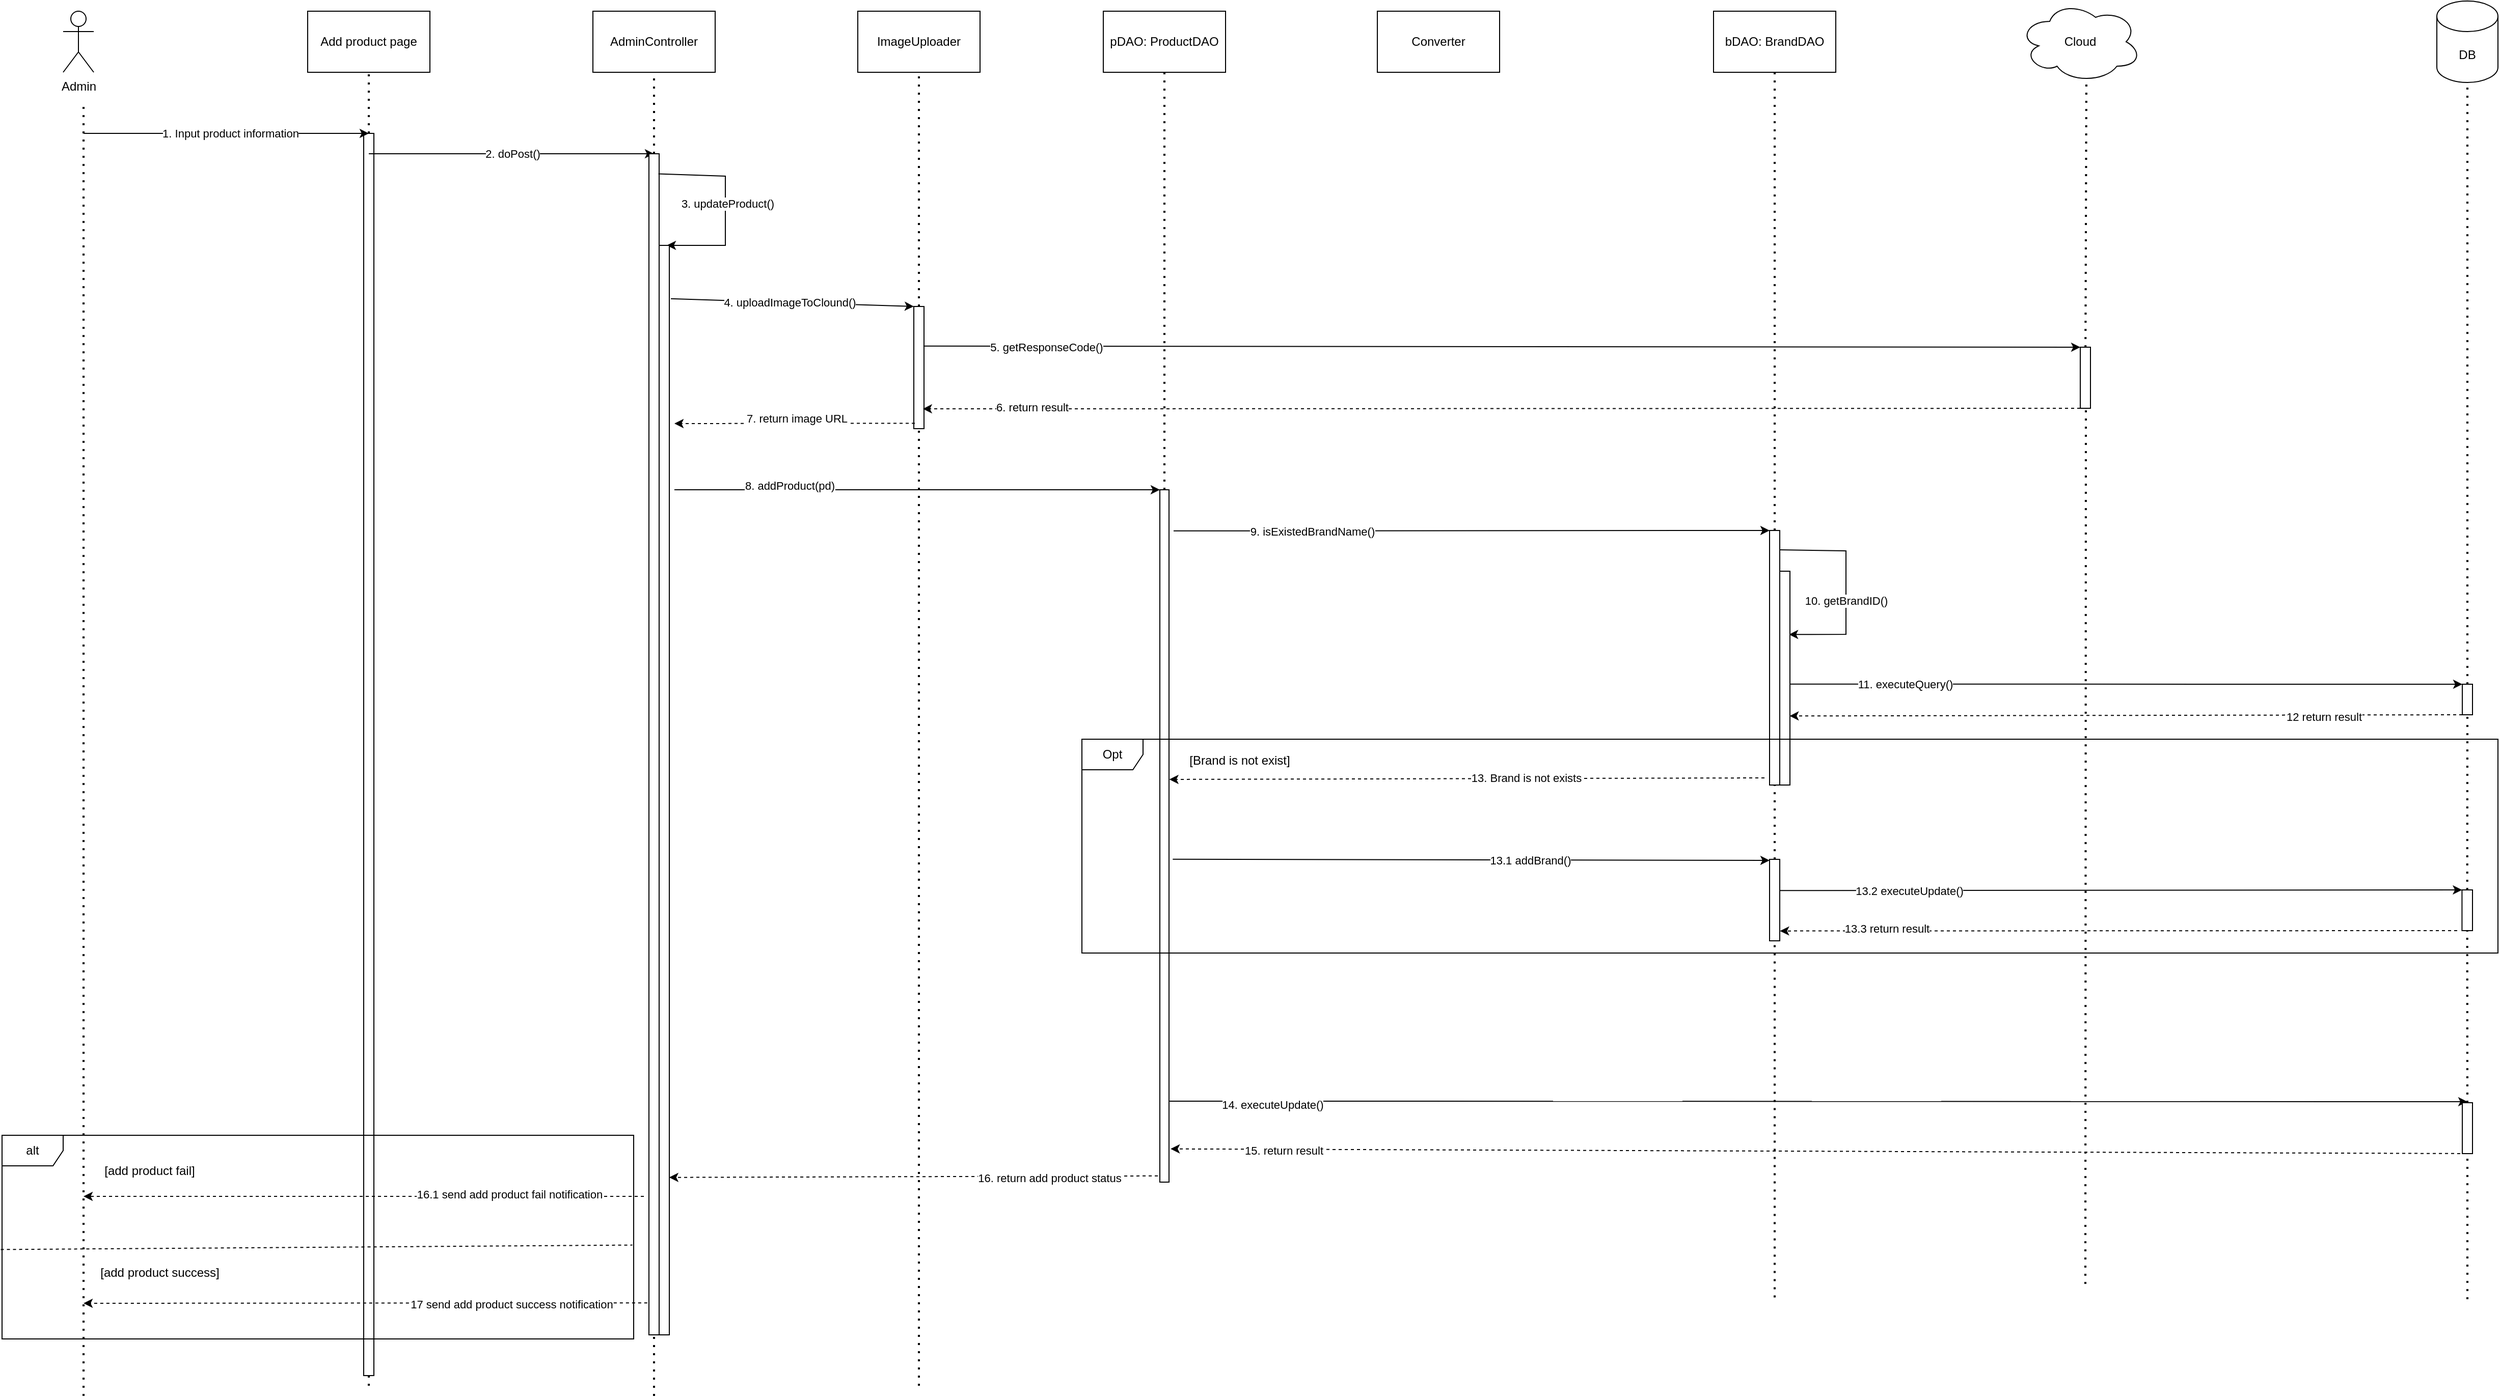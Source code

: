 <mxfile version="22.0.0" type="device">
  <diagram id="C5RBs43oDa-KdzZeNtuy" name="Page-1">
    <mxGraphModel dx="2600" dy="1217" grid="1" gridSize="10" guides="1" tooltips="1" connect="1" arrows="1" fold="1" page="1" pageScale="1" pageWidth="827" pageHeight="1169" math="0" shadow="0">
      <root>
        <mxCell id="WIyWlLk6GJQsqaUBKTNV-0" />
        <mxCell id="WIyWlLk6GJQsqaUBKTNV-1" parent="WIyWlLk6GJQsqaUBKTNV-0" />
        <mxCell id="mtUjhzyK3iKHUBXVacQ6-0" value="" style="rounded=0;whiteSpace=wrap;html=1;" vertex="1" parent="WIyWlLk6GJQsqaUBKTNV-1">
          <mxGeometry x="395" y="210" width="10" height="1220" as="geometry" />
        </mxCell>
        <mxCell id="jX_GD5bZqcwz75eiYxPs-16" value="Admin" style="shape=umlActor;verticalLabelPosition=bottom;verticalAlign=top;html=1;outlineConnect=0;" parent="WIyWlLk6GJQsqaUBKTNV-1" vertex="1">
          <mxGeometry x="100" y="90" width="30" height="60" as="geometry" />
        </mxCell>
        <mxCell id="jX_GD5bZqcwz75eiYxPs-17" value="" style="endArrow=none;dashed=1;html=1;dashPattern=1 3;strokeWidth=2;rounded=0;" parent="WIyWlLk6GJQsqaUBKTNV-1" edge="1">
          <mxGeometry width="50" height="50" relative="1" as="geometry">
            <mxPoint x="120" y="1450" as="sourcePoint" />
            <mxPoint x="120" y="180" as="targetPoint" />
          </mxGeometry>
        </mxCell>
        <mxCell id="jX_GD5bZqcwz75eiYxPs-19" value="Add product page" style="rounded=0;whiteSpace=wrap;html=1;" parent="WIyWlLk6GJQsqaUBKTNV-1" vertex="1">
          <mxGeometry x="340" y="90" width="120" height="60" as="geometry" />
        </mxCell>
        <mxCell id="jX_GD5bZqcwz75eiYxPs-20" value="" style="endArrow=none;dashed=1;html=1;dashPattern=1 3;strokeWidth=2;rounded=0;entryX=0.5;entryY=1;entryDx=0;entryDy=0;" parent="WIyWlLk6GJQsqaUBKTNV-1" target="jX_GD5bZqcwz75eiYxPs-19" edge="1" source="mtUjhzyK3iKHUBXVacQ6-0">
          <mxGeometry width="50" height="50" relative="1" as="geometry">
            <mxPoint x="400" y="1440" as="sourcePoint" />
            <mxPoint x="350" y="250" as="targetPoint" />
          </mxGeometry>
        </mxCell>
        <mxCell id="jX_GD5bZqcwz75eiYxPs-21" value="AdminController" style="rounded=0;whiteSpace=wrap;html=1;" parent="WIyWlLk6GJQsqaUBKTNV-1" vertex="1">
          <mxGeometry x="620" y="90" width="120" height="60" as="geometry" />
        </mxCell>
        <mxCell id="jX_GD5bZqcwz75eiYxPs-22" value="" style="endArrow=none;dashed=1;html=1;dashPattern=1 3;strokeWidth=2;rounded=0;entryX=0.5;entryY=1;entryDx=0;entryDy=0;" parent="WIyWlLk6GJQsqaUBKTNV-1" source="jX_GD5bZqcwz75eiYxPs-43" target="jX_GD5bZqcwz75eiYxPs-21" edge="1">
          <mxGeometry width="50" height="50" relative="1" as="geometry">
            <mxPoint x="680" y="1160" as="sourcePoint" />
            <mxPoint x="410" y="160" as="targetPoint" />
          </mxGeometry>
        </mxCell>
        <mxCell id="jX_GD5bZqcwz75eiYxPs-23" value="ImageUploader" style="rounded=0;whiteSpace=wrap;html=1;" parent="WIyWlLk6GJQsqaUBKTNV-1" vertex="1">
          <mxGeometry x="880" y="90" width="120" height="60" as="geometry" />
        </mxCell>
        <mxCell id="jX_GD5bZqcwz75eiYxPs-24" value="pDAO: ProductDAO" style="rounded=0;whiteSpace=wrap;html=1;" parent="WIyWlLk6GJQsqaUBKTNV-1" vertex="1">
          <mxGeometry x="1121" y="90" width="120" height="60" as="geometry" />
        </mxCell>
        <mxCell id="jX_GD5bZqcwz75eiYxPs-25" value="" style="endArrow=none;dashed=1;html=1;dashPattern=1 3;strokeWidth=2;rounded=0;entryX=0.5;entryY=1;entryDx=0;entryDy=0;" parent="WIyWlLk6GJQsqaUBKTNV-1" source="jX_GD5bZqcwz75eiYxPs-49" target="jX_GD5bZqcwz75eiYxPs-23" edge="1">
          <mxGeometry width="50" height="50" relative="1" as="geometry">
            <mxPoint x="940" y="1160" as="sourcePoint" />
            <mxPoint x="690" y="160" as="targetPoint" />
          </mxGeometry>
        </mxCell>
        <mxCell id="jX_GD5bZqcwz75eiYxPs-26" value="" style="endArrow=none;dashed=1;html=1;dashPattern=1 3;strokeWidth=2;rounded=0;entryX=0.5;entryY=1;entryDx=0;entryDy=0;" parent="WIyWlLk6GJQsqaUBKTNV-1" source="jX_GD5bZqcwz75eiYxPs-62" target="jX_GD5bZqcwz75eiYxPs-24" edge="1">
          <mxGeometry width="50" height="50" relative="1" as="geometry">
            <mxPoint x="1180" y="1160" as="sourcePoint" />
            <mxPoint x="700" y="170" as="targetPoint" />
            <Array as="points" />
          </mxGeometry>
        </mxCell>
        <mxCell id="jX_GD5bZqcwz75eiYxPs-27" value="Converter" style="rounded=0;whiteSpace=wrap;html=1;" parent="WIyWlLk6GJQsqaUBKTNV-1" vertex="1">
          <mxGeometry x="1390" y="90" width="120" height="60" as="geometry" />
        </mxCell>
        <mxCell id="jX_GD5bZqcwz75eiYxPs-28" value="Cloud" style="ellipse;shape=cloud;whiteSpace=wrap;html=1;" parent="WIyWlLk6GJQsqaUBKTNV-1" vertex="1">
          <mxGeometry x="2020" y="80" width="120" height="80" as="geometry" />
        </mxCell>
        <mxCell id="jX_GD5bZqcwz75eiYxPs-29" value="DB" style="shape=cylinder3;whiteSpace=wrap;html=1;boundedLbl=1;backgroundOutline=1;size=15;" parent="WIyWlLk6GJQsqaUBKTNV-1" vertex="1">
          <mxGeometry x="2430" y="80" width="60" height="80" as="geometry" />
        </mxCell>
        <mxCell id="jX_GD5bZqcwz75eiYxPs-37" value="" style="endArrow=none;dashed=1;html=1;dashPattern=1 3;strokeWidth=2;rounded=0;entryX=0.55;entryY=0.95;entryDx=0;entryDy=0;entryPerimeter=0;" parent="WIyWlLk6GJQsqaUBKTNV-1" source="jX_GD5bZqcwz75eiYxPs-54" target="jX_GD5bZqcwz75eiYxPs-28" edge="1">
          <mxGeometry width="50" height="50" relative="1" as="geometry">
            <mxPoint x="1720" y="1130" as="sourcePoint" />
            <mxPoint x="1201" y="170" as="targetPoint" />
            <Array as="points" />
          </mxGeometry>
        </mxCell>
        <mxCell id="jX_GD5bZqcwz75eiYxPs-38" value="" style="endArrow=none;dashed=1;html=1;dashPattern=1 3;strokeWidth=2;rounded=0;entryX=0.5;entryY=1;entryDx=0;entryDy=0;entryPerimeter=0;" parent="WIyWlLk6GJQsqaUBKTNV-1" source="jX_GD5bZqcwz75eiYxPs-104" target="jX_GD5bZqcwz75eiYxPs-29" edge="1">
          <mxGeometry width="50" height="50" relative="1" as="geometry">
            <mxPoint x="2460" y="1152.645" as="sourcePoint" />
            <mxPoint x="1681" y="180" as="targetPoint" />
            <Array as="points" />
          </mxGeometry>
        </mxCell>
        <mxCell id="jX_GD5bZqcwz75eiYxPs-39" value="" style="endArrow=classic;html=1;rounded=0;" parent="WIyWlLk6GJQsqaUBKTNV-1" edge="1">
          <mxGeometry width="50" height="50" relative="1" as="geometry">
            <mxPoint x="120" y="210" as="sourcePoint" />
            <mxPoint x="400" y="210" as="targetPoint" />
          </mxGeometry>
        </mxCell>
        <mxCell id="jX_GD5bZqcwz75eiYxPs-40" value="1. Input product information" style="edgeLabel;html=1;align=center;verticalAlign=middle;resizable=0;points=[];" parent="jX_GD5bZqcwz75eiYxPs-39" vertex="1" connectable="0">
          <mxGeometry x="0.026" y="3" relative="1" as="geometry">
            <mxPoint y="3" as="offset" />
          </mxGeometry>
        </mxCell>
        <mxCell id="jX_GD5bZqcwz75eiYxPs-41" value="" style="endArrow=classic;html=1;rounded=0;" parent="WIyWlLk6GJQsqaUBKTNV-1" edge="1">
          <mxGeometry width="50" height="50" relative="1" as="geometry">
            <mxPoint x="400" y="230" as="sourcePoint" />
            <mxPoint x="680" y="230" as="targetPoint" />
          </mxGeometry>
        </mxCell>
        <mxCell id="jX_GD5bZqcwz75eiYxPs-42" value="2. doPost()" style="edgeLabel;html=1;align=center;verticalAlign=middle;resizable=0;points=[];" parent="jX_GD5bZqcwz75eiYxPs-41" vertex="1" connectable="0">
          <mxGeometry x="0.252" y="-2" relative="1" as="geometry">
            <mxPoint x="-35" y="-2" as="offset" />
          </mxGeometry>
        </mxCell>
        <mxCell id="jX_GD5bZqcwz75eiYxPs-44" value="" style="endArrow=none;dashed=1;html=1;dashPattern=1 3;strokeWidth=2;rounded=0;entryX=0.5;entryY=1;entryDx=0;entryDy=0;" parent="WIyWlLk6GJQsqaUBKTNV-1" target="jX_GD5bZqcwz75eiYxPs-43" edge="1">
          <mxGeometry width="50" height="50" relative="1" as="geometry">
            <mxPoint x="680" y="1450" as="sourcePoint" />
            <mxPoint x="680" y="150" as="targetPoint" />
          </mxGeometry>
        </mxCell>
        <mxCell id="jX_GD5bZqcwz75eiYxPs-43" value="" style="rounded=0;whiteSpace=wrap;html=1;" parent="WIyWlLk6GJQsqaUBKTNV-1" vertex="1">
          <mxGeometry x="675" y="230" width="10" height="1160" as="geometry" />
        </mxCell>
        <mxCell id="jX_GD5bZqcwz75eiYxPs-45" value="" style="endArrow=classic;html=1;rounded=0;entryX=0.75;entryY=0;entryDx=0;entryDy=0;exitX=0.929;exitY=0.017;exitDx=0;exitDy=0;exitPerimeter=0;" parent="WIyWlLk6GJQsqaUBKTNV-1" source="jX_GD5bZqcwz75eiYxPs-43" target="jX_GD5bZqcwz75eiYxPs-46" edge="1">
          <mxGeometry width="50" height="50" relative="1" as="geometry">
            <mxPoint x="690" y="250" as="sourcePoint" />
            <mxPoint x="740" y="250" as="targetPoint" />
            <Array as="points">
              <mxPoint x="750" y="252" />
              <mxPoint x="750" y="320" />
            </Array>
          </mxGeometry>
        </mxCell>
        <mxCell id="jX_GD5bZqcwz75eiYxPs-47" value="3. updateProduct()" style="edgeLabel;html=1;align=center;verticalAlign=middle;resizable=0;points=[];" parent="jX_GD5bZqcwz75eiYxPs-45" vertex="1" connectable="0">
          <mxGeometry x="-0.039" y="2" relative="1" as="geometry">
            <mxPoint as="offset" />
          </mxGeometry>
        </mxCell>
        <mxCell id="jX_GD5bZqcwz75eiYxPs-46" value="" style="rounded=0;whiteSpace=wrap;html=1;" parent="WIyWlLk6GJQsqaUBKTNV-1" vertex="1">
          <mxGeometry x="685" y="320" width="10" height="1070" as="geometry" />
        </mxCell>
        <mxCell id="jX_GD5bZqcwz75eiYxPs-48" value="" style="endArrow=classic;html=1;rounded=0;entryX=0;entryY=0;entryDx=0;entryDy=0;exitX=1.151;exitY=0.049;exitDx=0;exitDy=0;exitPerimeter=0;" parent="WIyWlLk6GJQsqaUBKTNV-1" source="jX_GD5bZqcwz75eiYxPs-46" target="jX_GD5bZqcwz75eiYxPs-49" edge="1">
          <mxGeometry width="50" height="50" relative="1" as="geometry">
            <mxPoint x="700" y="380" as="sourcePoint" />
            <mxPoint x="930" y="380" as="targetPoint" />
          </mxGeometry>
        </mxCell>
        <mxCell id="jX_GD5bZqcwz75eiYxPs-51" value="4. uploadImageToClound()" style="edgeLabel;html=1;align=center;verticalAlign=middle;resizable=0;points=[];" parent="jX_GD5bZqcwz75eiYxPs-48" vertex="1" connectable="0">
          <mxGeometry x="-0.11" y="-1" relative="1" as="geometry">
            <mxPoint x="10" y="-1" as="offset" />
          </mxGeometry>
        </mxCell>
        <mxCell id="jX_GD5bZqcwz75eiYxPs-50" value="" style="endArrow=none;dashed=1;html=1;dashPattern=1 3;strokeWidth=2;rounded=0;entryX=0.5;entryY=1;entryDx=0;entryDy=0;" parent="WIyWlLk6GJQsqaUBKTNV-1" target="jX_GD5bZqcwz75eiYxPs-49" edge="1">
          <mxGeometry width="50" height="50" relative="1" as="geometry">
            <mxPoint x="940" y="1440" as="sourcePoint" />
            <mxPoint x="940" y="150" as="targetPoint" />
          </mxGeometry>
        </mxCell>
        <mxCell id="jX_GD5bZqcwz75eiYxPs-49" value="" style="rounded=0;whiteSpace=wrap;html=1;" parent="WIyWlLk6GJQsqaUBKTNV-1" vertex="1">
          <mxGeometry x="935" y="380" width="10" height="120" as="geometry" />
        </mxCell>
        <mxCell id="jX_GD5bZqcwz75eiYxPs-52" value="" style="endArrow=classic;html=1;rounded=0;exitX=0.94;exitY=0.324;exitDx=0;exitDy=0;exitPerimeter=0;entryX=0;entryY=0;entryDx=0;entryDy=0;" parent="WIyWlLk6GJQsqaUBKTNV-1" source="jX_GD5bZqcwz75eiYxPs-49" target="jX_GD5bZqcwz75eiYxPs-54" edge="1">
          <mxGeometry width="50" height="50" relative="1" as="geometry">
            <mxPoint x="970.0" y="420.0" as="sourcePoint" />
            <mxPoint x="2070" y="420" as="targetPoint" />
          </mxGeometry>
        </mxCell>
        <mxCell id="jX_GD5bZqcwz75eiYxPs-53" value="5. getResponseCode()" style="edgeLabel;html=1;align=center;verticalAlign=middle;resizable=0;points=[];" parent="jX_GD5bZqcwz75eiYxPs-52" vertex="1" connectable="0">
          <mxGeometry x="-0.168" y="-2" relative="1" as="geometry">
            <mxPoint x="-352" y="-2" as="offset" />
          </mxGeometry>
        </mxCell>
        <mxCell id="jX_GD5bZqcwz75eiYxPs-55" value="" style="endArrow=none;dashed=1;html=1;dashPattern=1 3;strokeWidth=2;rounded=0;entryX=0.55;entryY=0.95;entryDx=0;entryDy=0;entryPerimeter=0;" parent="WIyWlLk6GJQsqaUBKTNV-1" target="jX_GD5bZqcwz75eiYxPs-54" edge="1">
          <mxGeometry width="50" height="50" relative="1" as="geometry">
            <mxPoint x="2085" y="1340" as="sourcePoint" />
            <mxPoint x="1720" y="156" as="targetPoint" />
            <Array as="points" />
          </mxGeometry>
        </mxCell>
        <mxCell id="jX_GD5bZqcwz75eiYxPs-54" value="" style="rounded=0;whiteSpace=wrap;html=1;" parent="WIyWlLk6GJQsqaUBKTNV-1" vertex="1">
          <mxGeometry x="2080" y="420" width="10" height="60" as="geometry" />
        </mxCell>
        <mxCell id="jX_GD5bZqcwz75eiYxPs-56" value="" style="endArrow=classic;html=1;rounded=0;dashed=1;entryX=0.885;entryY=0.838;entryDx=0;entryDy=0;entryPerimeter=0;exitX=0;exitY=1;exitDx=0;exitDy=0;" parent="WIyWlLk6GJQsqaUBKTNV-1" source="jX_GD5bZqcwz75eiYxPs-54" target="jX_GD5bZqcwz75eiYxPs-49" edge="1">
          <mxGeometry width="50" height="50" relative="1" as="geometry">
            <mxPoint x="1660" y="481" as="sourcePoint" />
            <mxPoint x="958.021" y="480" as="targetPoint" />
          </mxGeometry>
        </mxCell>
        <mxCell id="jX_GD5bZqcwz75eiYxPs-57" value="6. return result" style="edgeLabel;html=1;align=center;verticalAlign=middle;resizable=0;points=[];" parent="jX_GD5bZqcwz75eiYxPs-56" vertex="1" connectable="0">
          <mxGeometry x="0.009" y="-2" relative="1" as="geometry">
            <mxPoint x="-456" as="offset" />
          </mxGeometry>
        </mxCell>
        <mxCell id="jX_GD5bZqcwz75eiYxPs-58" value="" style="endArrow=classic;html=1;rounded=0;exitX=0.101;exitY=0.956;exitDx=0;exitDy=0;exitPerimeter=0;dashed=1;" parent="WIyWlLk6GJQsqaUBKTNV-1" source="jX_GD5bZqcwz75eiYxPs-49" edge="1">
          <mxGeometry width="50" height="50" relative="1" as="geometry">
            <mxPoint x="830" y="560" as="sourcePoint" />
            <mxPoint x="700" y="495" as="targetPoint" />
          </mxGeometry>
        </mxCell>
        <mxCell id="jX_GD5bZqcwz75eiYxPs-59" value="7. return image URL" style="edgeLabel;html=1;align=center;verticalAlign=middle;resizable=0;points=[];" parent="jX_GD5bZqcwz75eiYxPs-58" vertex="1" connectable="0">
          <mxGeometry x="0.559" y="1" relative="1" as="geometry">
            <mxPoint x="68" y="-6" as="offset" />
          </mxGeometry>
        </mxCell>
        <mxCell id="jX_GD5bZqcwz75eiYxPs-60" value="" style="endArrow=classic;html=1;rounded=0;entryX=0;entryY=0;entryDx=0;entryDy=0;" parent="WIyWlLk6GJQsqaUBKTNV-1" target="jX_GD5bZqcwz75eiYxPs-62" edge="1">
          <mxGeometry width="50" height="50" relative="1" as="geometry">
            <mxPoint x="700" y="560" as="sourcePoint" />
            <mxPoint x="1171.039" y="560" as="targetPoint" />
          </mxGeometry>
        </mxCell>
        <mxCell id="jX_GD5bZqcwz75eiYxPs-61" value="8. addProduct(pd)" style="edgeLabel;html=1;align=center;verticalAlign=middle;resizable=0;points=[];" parent="jX_GD5bZqcwz75eiYxPs-60" vertex="1" connectable="0">
          <mxGeometry x="0.196" y="4" relative="1" as="geometry">
            <mxPoint x="-172" as="offset" />
          </mxGeometry>
        </mxCell>
        <mxCell id="jX_GD5bZqcwz75eiYxPs-63" value="" style="endArrow=none;dashed=1;html=1;dashPattern=1 3;strokeWidth=2;rounded=0;entryX=0.5;entryY=1;entryDx=0;entryDy=0;" parent="WIyWlLk6GJQsqaUBKTNV-1" target="jX_GD5bZqcwz75eiYxPs-62" edge="1">
          <mxGeometry width="50" height="50" relative="1" as="geometry">
            <mxPoint x="1180" y="1160" as="sourcePoint" />
            <mxPoint x="1181" y="150" as="targetPoint" />
            <Array as="points" />
          </mxGeometry>
        </mxCell>
        <mxCell id="jX_GD5bZqcwz75eiYxPs-62" value="" style="rounded=0;whiteSpace=wrap;html=1;" parent="WIyWlLk6GJQsqaUBKTNV-1" vertex="1">
          <mxGeometry x="1176.5" y="560" width="9" height="680" as="geometry" />
        </mxCell>
        <mxCell id="jX_GD5bZqcwz75eiYxPs-94" value="bDAO: BrandDAO" style="rounded=0;whiteSpace=wrap;html=1;" parent="WIyWlLk6GJQsqaUBKTNV-1" vertex="1">
          <mxGeometry x="1720" y="90" width="120" height="60" as="geometry" />
        </mxCell>
        <mxCell id="jX_GD5bZqcwz75eiYxPs-98" value="" style="endArrow=none;dashed=1;html=1;dashPattern=1 3;strokeWidth=2;rounded=0;entryX=0.5;entryY=1;entryDx=0;entryDy=0;" parent="WIyWlLk6GJQsqaUBKTNV-1" source="jX_GD5bZqcwz75eiYxPs-109" target="jX_GD5bZqcwz75eiYxPs-94" edge="1">
          <mxGeometry width="50" height="50" relative="1" as="geometry">
            <mxPoint x="1780" y="1160" as="sourcePoint" />
            <mxPoint x="2000" y="360" as="targetPoint" />
          </mxGeometry>
        </mxCell>
        <mxCell id="jX_GD5bZqcwz75eiYxPs-99" value="" style="endArrow=classic;html=1;rounded=0;entryX=0;entryY=0;entryDx=0;entryDy=0;exitX=1.5;exitY=0.22;exitDx=0;exitDy=0;exitPerimeter=0;" parent="WIyWlLk6GJQsqaUBKTNV-1" edge="1">
          <mxGeometry width="50" height="50" relative="1" as="geometry">
            <mxPoint x="1190" y="600.4" as="sourcePoint" />
            <mxPoint x="1775" y="600" as="targetPoint" />
          </mxGeometry>
        </mxCell>
        <mxCell id="jX_GD5bZqcwz75eiYxPs-100" value="9. isExistedBrandName()" style="edgeLabel;html=1;align=center;verticalAlign=middle;resizable=0;points=[];" parent="jX_GD5bZqcwz75eiYxPs-99" vertex="1" connectable="0">
          <mxGeometry x="-0.332" y="-5" relative="1" as="geometry">
            <mxPoint x="-60" y="-5" as="offset" />
          </mxGeometry>
        </mxCell>
        <mxCell id="jX_GD5bZqcwz75eiYxPs-105" value="" style="endArrow=none;dashed=1;html=1;dashPattern=1 3;strokeWidth=2;rounded=0;entryX=0.5;entryY=1;entryDx=0;entryDy=0;entryPerimeter=0;" parent="WIyWlLk6GJQsqaUBKTNV-1" source="jX_GD5bZqcwz75eiYxPs-127" target="jX_GD5bZqcwz75eiYxPs-104" edge="1">
          <mxGeometry width="50" height="50" relative="1" as="geometry">
            <mxPoint x="2460" y="1152.645" as="sourcePoint" />
            <mxPoint x="2460" y="160" as="targetPoint" />
            <Array as="points" />
          </mxGeometry>
        </mxCell>
        <mxCell id="jX_GD5bZqcwz75eiYxPs-104" value="" style="rounded=0;whiteSpace=wrap;html=1;" parent="WIyWlLk6GJQsqaUBKTNV-1" vertex="1">
          <mxGeometry x="2455" y="751" width="10" height="30" as="geometry" />
        </mxCell>
        <mxCell id="jX_GD5bZqcwz75eiYxPs-110" value="" style="endArrow=none;dashed=1;html=1;dashPattern=1 3;strokeWidth=2;rounded=0;entryX=0.5;entryY=1;entryDx=0;entryDy=0;" parent="WIyWlLk6GJQsqaUBKTNV-1" source="jX_GD5bZqcwz75eiYxPs-124" target="jX_GD5bZqcwz75eiYxPs-109" edge="1">
          <mxGeometry width="50" height="50" relative="1" as="geometry">
            <mxPoint x="1780" y="1160" as="sourcePoint" />
            <mxPoint x="1780" y="150" as="targetPoint" />
          </mxGeometry>
        </mxCell>
        <mxCell id="jX_GD5bZqcwz75eiYxPs-109" value="" style="rounded=0;whiteSpace=wrap;html=1;" parent="WIyWlLk6GJQsqaUBKTNV-1" vertex="1">
          <mxGeometry x="1775" y="600" width="10" height="250" as="geometry" />
        </mxCell>
        <mxCell id="jX_GD5bZqcwz75eiYxPs-111" value="" style="endArrow=classic;html=1;rounded=0;exitX=1.001;exitY=0.076;exitDx=0;exitDy=0;exitPerimeter=0;entryX=0.905;entryY=0.296;entryDx=0;entryDy=0;entryPerimeter=0;" parent="WIyWlLk6GJQsqaUBKTNV-1" source="jX_GD5bZqcwz75eiYxPs-109" target="jX_GD5bZqcwz75eiYxPs-112" edge="1">
          <mxGeometry width="50" height="50" relative="1" as="geometry">
            <mxPoint x="1800" y="760" as="sourcePoint" />
            <mxPoint x="1800" y="832" as="targetPoint" />
            <Array as="points">
              <mxPoint x="1850" y="620" />
              <mxPoint x="1850" y="702" />
            </Array>
          </mxGeometry>
        </mxCell>
        <mxCell id="jX_GD5bZqcwz75eiYxPs-113" value="10. getBrandID()" style="edgeLabel;html=1;align=center;verticalAlign=middle;resizable=0;points=[];" parent="jX_GD5bZqcwz75eiYxPs-111" vertex="1" connectable="0">
          <mxGeometry x="0.118" relative="1" as="geometry">
            <mxPoint as="offset" />
          </mxGeometry>
        </mxCell>
        <mxCell id="jX_GD5bZqcwz75eiYxPs-112" value="" style="rounded=0;whiteSpace=wrap;html=1;" parent="WIyWlLk6GJQsqaUBKTNV-1" vertex="1">
          <mxGeometry x="1785" y="640" width="10" height="210" as="geometry" />
        </mxCell>
        <mxCell id="jX_GD5bZqcwz75eiYxPs-114" value="" style="endArrow=classic;html=1;rounded=0;entryX=0;entryY=0;entryDx=0;entryDy=0;exitX=1.023;exitY=0.528;exitDx=0;exitDy=0;exitPerimeter=0;" parent="WIyWlLk6GJQsqaUBKTNV-1" source="jX_GD5bZqcwz75eiYxPs-112" target="jX_GD5bZqcwz75eiYxPs-104" edge="1">
          <mxGeometry width="50" height="50" relative="1" as="geometry">
            <mxPoint x="1800" y="880" as="sourcePoint" />
            <mxPoint x="2444.476" y="880" as="targetPoint" />
          </mxGeometry>
        </mxCell>
        <mxCell id="jX_GD5bZqcwz75eiYxPs-116" value="11. executeQuery()" style="edgeLabel;html=1;align=center;verticalAlign=middle;resizable=0;points=[];" parent="jX_GD5bZqcwz75eiYxPs-114" vertex="1" connectable="0">
          <mxGeometry x="-0.023" relative="1" as="geometry">
            <mxPoint x="-210" as="offset" />
          </mxGeometry>
        </mxCell>
        <mxCell id="jX_GD5bZqcwz75eiYxPs-115" value="" style="endArrow=classic;html=1;rounded=0;exitX=0;exitY=1;exitDx=0;exitDy=0;dashed=1;entryX=0.963;entryY=0.677;entryDx=0;entryDy=0;entryPerimeter=0;" parent="WIyWlLk6GJQsqaUBKTNV-1" source="jX_GD5bZqcwz75eiYxPs-104" target="jX_GD5bZqcwz75eiYxPs-112" edge="1">
          <mxGeometry width="50" height="50" relative="1" as="geometry">
            <mxPoint x="2220" y="940" as="sourcePoint" />
            <mxPoint x="1800" y="910" as="targetPoint" />
          </mxGeometry>
        </mxCell>
        <mxCell id="jX_GD5bZqcwz75eiYxPs-117" value="12 return result" style="edgeLabel;html=1;align=center;verticalAlign=middle;resizable=0;points=[];" parent="jX_GD5bZqcwz75eiYxPs-115" vertex="1" connectable="0">
          <mxGeometry x="-0.587" y="2" relative="1" as="geometry">
            <mxPoint as="offset" />
          </mxGeometry>
        </mxCell>
        <mxCell id="jX_GD5bZqcwz75eiYxPs-118" value="" style="endArrow=classic;html=1;rounded=0;dashed=1;entryX=1.035;entryY=0.514;entryDx=0;entryDy=0;entryPerimeter=0;" parent="WIyWlLk6GJQsqaUBKTNV-1" edge="1">
          <mxGeometry width="50" height="50" relative="1" as="geometry">
            <mxPoint x="1770" y="843" as="sourcePoint" />
            <mxPoint x="1185.815" y="844.48" as="targetPoint" />
          </mxGeometry>
        </mxCell>
        <mxCell id="jX_GD5bZqcwz75eiYxPs-119" value="13. Brand is not exists" style="edgeLabel;html=1;align=center;verticalAlign=middle;resizable=0;points=[];" parent="jX_GD5bZqcwz75eiYxPs-118" vertex="1" connectable="0">
          <mxGeometry x="-0.198" y="-1" relative="1" as="geometry">
            <mxPoint as="offset" />
          </mxGeometry>
        </mxCell>
        <mxCell id="jX_GD5bZqcwz75eiYxPs-122" value="" style="endArrow=classic;html=1;rounded=0;exitX=1.407;exitY=0.584;exitDx=0;exitDy=0;exitPerimeter=0;entryX=0;entryY=0;entryDx=0;entryDy=0;" parent="WIyWlLk6GJQsqaUBKTNV-1" edge="1">
          <mxGeometry width="50" height="50" relative="1" as="geometry">
            <mxPoint x="1189.163" y="922.88" as="sourcePoint" />
            <mxPoint x="1775" y="924.0" as="targetPoint" />
          </mxGeometry>
        </mxCell>
        <mxCell id="jX_GD5bZqcwz75eiYxPs-123" value="13.1 addBrand()" style="edgeLabel;html=1;align=center;verticalAlign=middle;resizable=0;points=[];" parent="jX_GD5bZqcwz75eiYxPs-122" vertex="1" connectable="0">
          <mxGeometry x="0.231" y="-4" relative="1" as="geometry">
            <mxPoint x="-10" y="-4" as="offset" />
          </mxGeometry>
        </mxCell>
        <mxCell id="jX_GD5bZqcwz75eiYxPs-125" value="" style="endArrow=none;dashed=1;html=1;dashPattern=1 3;strokeWidth=2;rounded=0;entryX=0.5;entryY=1;entryDx=0;entryDy=0;" parent="WIyWlLk6GJQsqaUBKTNV-1" target="jX_GD5bZqcwz75eiYxPs-124" edge="1">
          <mxGeometry width="50" height="50" relative="1" as="geometry">
            <mxPoint x="1780" y="1353.281" as="sourcePoint" />
            <mxPoint x="1780" y="990" as="targetPoint" />
          </mxGeometry>
        </mxCell>
        <mxCell id="jX_GD5bZqcwz75eiYxPs-124" value="" style="rounded=0;whiteSpace=wrap;html=1;" parent="WIyWlLk6GJQsqaUBKTNV-1" vertex="1">
          <mxGeometry x="1775" y="923" width="10" height="80" as="geometry" />
        </mxCell>
        <mxCell id="jX_GD5bZqcwz75eiYxPs-126" value="" style="endArrow=classic;html=1;rounded=0;exitX=1.032;exitY=0.383;exitDx=0;exitDy=0;exitPerimeter=0;entryX=0;entryY=0;entryDx=0;entryDy=0;" parent="WIyWlLk6GJQsqaUBKTNV-1" source="jX_GD5bZqcwz75eiYxPs-124" target="jX_GD5bZqcwz75eiYxPs-127" edge="1">
          <mxGeometry width="50" height="50" relative="1" as="geometry">
            <mxPoint x="1790" y="953" as="sourcePoint" />
            <mxPoint x="2450" y="953" as="targetPoint" />
          </mxGeometry>
        </mxCell>
        <mxCell id="jX_GD5bZqcwz75eiYxPs-129" value="13.2 executeUpdate()" style="edgeLabel;html=1;align=center;verticalAlign=middle;resizable=0;points=[];" parent="jX_GD5bZqcwz75eiYxPs-126" vertex="1" connectable="0">
          <mxGeometry x="-0.664" y="3" relative="1" as="geometry">
            <mxPoint x="14" y="3" as="offset" />
          </mxGeometry>
        </mxCell>
        <mxCell id="jX_GD5bZqcwz75eiYxPs-128" value="" style="endArrow=none;dashed=1;html=1;dashPattern=1 3;strokeWidth=2;rounded=0;entryX=0.5;entryY=1;entryDx=0;entryDy=0;entryPerimeter=0;" parent="WIyWlLk6GJQsqaUBKTNV-1" source="jX_GD5bZqcwz75eiYxPs-142" target="jX_GD5bZqcwz75eiYxPs-127" edge="1">
          <mxGeometry width="50" height="50" relative="1" as="geometry">
            <mxPoint x="2460" y="1355.059" as="sourcePoint" />
            <mxPoint x="2460" y="940" as="targetPoint" />
            <Array as="points" />
          </mxGeometry>
        </mxCell>
        <mxCell id="jX_GD5bZqcwz75eiYxPs-127" value="" style="rounded=0;whiteSpace=wrap;html=1;" parent="WIyWlLk6GJQsqaUBKTNV-1" vertex="1">
          <mxGeometry x="2454.7" y="953" width="10.3" height="40" as="geometry" />
        </mxCell>
        <mxCell id="jX_GD5bZqcwz75eiYxPs-130" value="" style="endArrow=classic;html=1;rounded=0;entryX=1.021;entryY=0.879;entryDx=0;entryDy=0;entryPerimeter=0;dashed=1;" parent="WIyWlLk6GJQsqaUBKTNV-1" target="jX_GD5bZqcwz75eiYxPs-124" edge="1">
          <mxGeometry width="50" height="50" relative="1" as="geometry">
            <mxPoint x="2450" y="993" as="sourcePoint" />
            <mxPoint x="1800" y="993" as="targetPoint" />
          </mxGeometry>
        </mxCell>
        <mxCell id="jX_GD5bZqcwz75eiYxPs-131" value="13.3 return result" style="edgeLabel;html=1;align=center;verticalAlign=middle;resizable=0;points=[];" parent="jX_GD5bZqcwz75eiYxPs-130" vertex="1" connectable="0">
          <mxGeometry x="0.684" y="-3" relative="1" as="geometry">
            <mxPoint as="offset" />
          </mxGeometry>
        </mxCell>
        <mxCell id="jX_GD5bZqcwz75eiYxPs-135" value="Opt" style="shape=umlFrame;whiteSpace=wrap;html=1;pointerEvents=0;" parent="WIyWlLk6GJQsqaUBKTNV-1" vertex="1">
          <mxGeometry x="1100" y="805" width="1390" height="210" as="geometry" />
        </mxCell>
        <mxCell id="jX_GD5bZqcwz75eiYxPs-136" value="[Brand is not exist]" style="text;html=1;strokeColor=none;fillColor=none;align=center;verticalAlign=middle;whiteSpace=wrap;rounded=0;" parent="WIyWlLk6GJQsqaUBKTNV-1" vertex="1">
          <mxGeometry x="1194.5" y="811" width="120" height="30" as="geometry" />
        </mxCell>
        <mxCell id="jX_GD5bZqcwz75eiYxPs-141" value="" style="endArrow=classic;html=1;rounded=0;exitX=0.964;exitY=0.883;exitDx=0;exitDy=0;exitPerimeter=0;" parent="WIyWlLk6GJQsqaUBKTNV-1" source="jX_GD5bZqcwz75eiYxPs-62" edge="1">
          <mxGeometry width="50" height="50" relative="1" as="geometry">
            <mxPoint x="1194.5" y="1161" as="sourcePoint" />
            <mxPoint x="2460" y="1161" as="targetPoint" />
          </mxGeometry>
        </mxCell>
        <mxCell id="jX_GD5bZqcwz75eiYxPs-144" value="14. executeUpdate()" style="edgeLabel;html=1;align=center;verticalAlign=middle;resizable=0;points=[];" parent="jX_GD5bZqcwz75eiYxPs-141" vertex="1" connectable="0">
          <mxGeometry x="-0.841" y="-3" relative="1" as="geometry">
            <mxPoint as="offset" />
          </mxGeometry>
        </mxCell>
        <mxCell id="jX_GD5bZqcwz75eiYxPs-143" value="" style="endArrow=none;dashed=1;html=1;dashPattern=1 3;strokeWidth=2;rounded=0;entryX=0.5;entryY=1;entryDx=0;entryDy=0;entryPerimeter=0;" parent="WIyWlLk6GJQsqaUBKTNV-1" target="jX_GD5bZqcwz75eiYxPs-142" edge="1">
          <mxGeometry width="50" height="50" relative="1" as="geometry">
            <mxPoint x="2460" y="1355.059" as="sourcePoint" />
            <mxPoint x="2460" y="1110" as="targetPoint" />
            <Array as="points" />
          </mxGeometry>
        </mxCell>
        <mxCell id="jX_GD5bZqcwz75eiYxPs-142" value="" style="rounded=0;whiteSpace=wrap;html=1;" parent="WIyWlLk6GJQsqaUBKTNV-1" vertex="1">
          <mxGeometry x="2455" y="1162" width="10" height="50" as="geometry" />
        </mxCell>
        <mxCell id="jX_GD5bZqcwz75eiYxPs-145" value="" style="endArrow=classic;html=1;rounded=0;exitX=1;exitY=1;exitDx=0;exitDy=0;dashed=1;entryX=1.174;entryY=0.952;entryDx=0;entryDy=0;entryPerimeter=0;fontStyle=1" parent="WIyWlLk6GJQsqaUBKTNV-1" source="jX_GD5bZqcwz75eiYxPs-142" target="jX_GD5bZqcwz75eiYxPs-62" edge="1">
          <mxGeometry width="50" height="50" relative="1" as="geometry">
            <mxPoint x="2455" y="1337" as="sourcePoint" />
            <mxPoint x="1196.381" y="1207.44" as="targetPoint" />
          </mxGeometry>
        </mxCell>
        <mxCell id="jX_GD5bZqcwz75eiYxPs-146" value="15. return result" style="edgeLabel;html=1;align=center;verticalAlign=middle;resizable=0;points=[];" parent="jX_GD5bZqcwz75eiYxPs-145" vertex="1" connectable="0">
          <mxGeometry x="-0.773" y="-3" relative="1" as="geometry">
            <mxPoint x="-1022" as="offset" />
          </mxGeometry>
        </mxCell>
        <mxCell id="jX_GD5bZqcwz75eiYxPs-149" value="" style="endArrow=classic;html=1;rounded=0;dashed=1;entryX=0.985;entryY=0.891;entryDx=0;entryDy=0;entryPerimeter=0;exitX=-0.219;exitY=0.991;exitDx=0;exitDy=0;exitPerimeter=0;" parent="WIyWlLk6GJQsqaUBKTNV-1" source="jX_GD5bZqcwz75eiYxPs-62" edge="1">
          <mxGeometry width="50" height="50" relative="1" as="geometry">
            <mxPoint x="1170" y="1234" as="sourcePoint" />
            <mxPoint x="694.85" y="1235.38" as="targetPoint" />
          </mxGeometry>
        </mxCell>
        <mxCell id="jX_GD5bZqcwz75eiYxPs-150" value="16. return add product status" style="edgeLabel;html=1;align=center;verticalAlign=middle;resizable=0;points=[];" parent="jX_GD5bZqcwz75eiYxPs-149" vertex="1" connectable="0">
          <mxGeometry x="-0.295" y="1" relative="1" as="geometry">
            <mxPoint x="62" as="offset" />
          </mxGeometry>
        </mxCell>
        <mxCell id="jX_GD5bZqcwz75eiYxPs-153" value="" style="endArrow=classic;html=1;rounded=0;dashed=1;" parent="WIyWlLk6GJQsqaUBKTNV-1" edge="1">
          <mxGeometry width="50" height="50" relative="1" as="geometry">
            <mxPoint x="670" y="1254" as="sourcePoint" />
            <mxPoint x="120" y="1254" as="targetPoint" />
          </mxGeometry>
        </mxCell>
        <mxCell id="jX_GD5bZqcwz75eiYxPs-154" value="16.1 send add product fail notification" style="edgeLabel;html=1;align=center;verticalAlign=middle;resizable=0;points=[];" parent="jX_GD5bZqcwz75eiYxPs-153" vertex="1" connectable="0">
          <mxGeometry x="-0.518" y="-2" relative="1" as="geometry">
            <mxPoint as="offset" />
          </mxGeometry>
        </mxCell>
        <mxCell id="jX_GD5bZqcwz75eiYxPs-155" value="" style="endArrow=classic;html=1;rounded=0;dashed=1;exitX=-0.058;exitY=0.936;exitDx=0;exitDy=0;exitPerimeter=0;" parent="WIyWlLk6GJQsqaUBKTNV-1" edge="1">
          <mxGeometry width="50" height="50" relative="1" as="geometry">
            <mxPoint x="673.42" y="1358.6" as="sourcePoint" />
            <mxPoint x="120" y="1359" as="targetPoint" />
          </mxGeometry>
        </mxCell>
        <mxCell id="jX_GD5bZqcwz75eiYxPs-156" value="17 send add product success notification" style="edgeLabel;html=1;align=center;verticalAlign=middle;resizable=0;points=[];" parent="jX_GD5bZqcwz75eiYxPs-155" vertex="1" connectable="0">
          <mxGeometry x="-0.518" y="-2" relative="1" as="geometry">
            <mxPoint y="3" as="offset" />
          </mxGeometry>
        </mxCell>
        <mxCell id="jX_GD5bZqcwz75eiYxPs-158" value="alt" style="shape=umlFrame;whiteSpace=wrap;html=1;pointerEvents=0;" parent="WIyWlLk6GJQsqaUBKTNV-1" vertex="1">
          <mxGeometry x="40" y="1194" width="620" height="200" as="geometry" />
        </mxCell>
        <mxCell id="jX_GD5bZqcwz75eiYxPs-161" value="[add product fail]" style="text;html=1;strokeColor=none;fillColor=none;align=center;verticalAlign=middle;whiteSpace=wrap;rounded=0;" parent="WIyWlLk6GJQsqaUBKTNV-1" vertex="1">
          <mxGeometry x="120" y="1214" width="130" height="30" as="geometry" />
        </mxCell>
        <mxCell id="jX_GD5bZqcwz75eiYxPs-162" value="[add product success]" style="text;html=1;strokeColor=none;fillColor=none;align=center;verticalAlign=middle;whiteSpace=wrap;rounded=0;" parent="WIyWlLk6GJQsqaUBKTNV-1" vertex="1">
          <mxGeometry x="130" y="1314" width="130" height="30" as="geometry" />
        </mxCell>
        <mxCell id="jX_GD5bZqcwz75eiYxPs-164" value="" style="endArrow=none;dashed=1;html=1;rounded=0;entryX=0.998;entryY=0.539;entryDx=0;entryDy=0;entryPerimeter=0;exitX=-0.002;exitY=0.561;exitDx=0;exitDy=0;exitPerimeter=0;" parent="WIyWlLk6GJQsqaUBKTNV-1" source="jX_GD5bZqcwz75eiYxPs-158" target="jX_GD5bZqcwz75eiYxPs-158" edge="1">
          <mxGeometry width="50" height="50" relative="1" as="geometry">
            <mxPoint x="510" y="1254" as="sourcePoint" />
            <mxPoint x="560" y="1204" as="targetPoint" />
          </mxGeometry>
        </mxCell>
        <mxCell id="mtUjhzyK3iKHUBXVacQ6-1" value="" style="endArrow=none;dashed=1;html=1;dashPattern=1 3;strokeWidth=2;rounded=0;entryX=0.5;entryY=1;entryDx=0;entryDy=0;" edge="1" parent="WIyWlLk6GJQsqaUBKTNV-1" target="mtUjhzyK3iKHUBXVacQ6-0">
          <mxGeometry width="50" height="50" relative="1" as="geometry">
            <mxPoint x="400" y="1440" as="sourcePoint" />
            <mxPoint x="400" y="150" as="targetPoint" />
          </mxGeometry>
        </mxCell>
      </root>
    </mxGraphModel>
  </diagram>
</mxfile>
